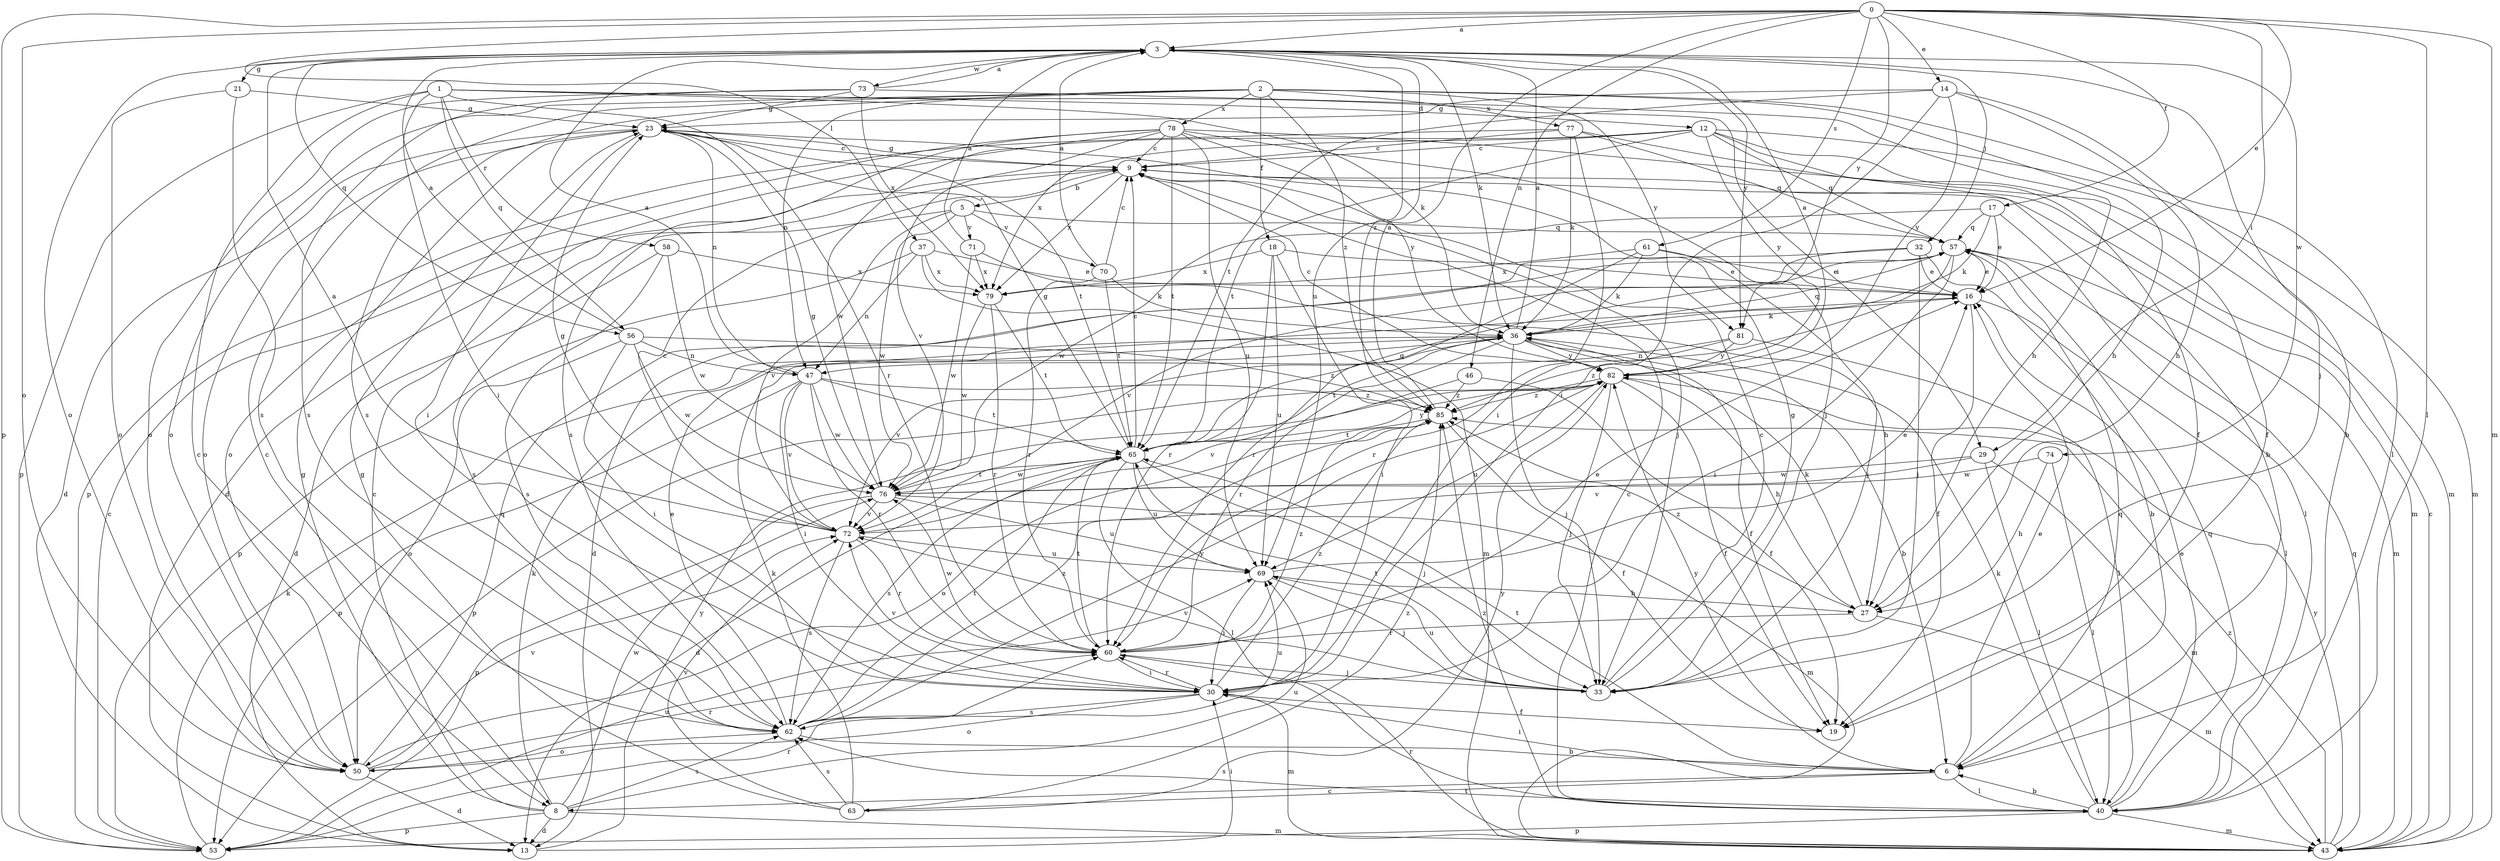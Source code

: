 strict digraph  {
0;
1;
2;
3;
5;
6;
8;
9;
12;
13;
14;
16;
17;
18;
19;
21;
23;
27;
29;
30;
32;
33;
36;
37;
40;
43;
46;
47;
50;
53;
56;
57;
58;
60;
61;
62;
63;
65;
69;
70;
71;
72;
73;
74;
76;
77;
78;
79;
81;
82;
85;
0 -> 3  [label=a];
0 -> 14  [label=e];
0 -> 16  [label=e];
0 -> 17  [label=f];
0 -> 29  [label=i];
0 -> 37  [label=l];
0 -> 40  [label=l];
0 -> 43  [label=m];
0 -> 46  [label=n];
0 -> 50  [label=o];
0 -> 53  [label=p];
0 -> 61  [label=s];
0 -> 69  [label=u];
0 -> 81  [label=y];
1 -> 8  [label=c];
1 -> 12  [label=d];
1 -> 29  [label=i];
1 -> 30  [label=i];
1 -> 36  [label=k];
1 -> 53  [label=p];
1 -> 56  [label=q];
1 -> 58  [label=r];
1 -> 60  [label=r];
2 -> 8  [label=c];
2 -> 18  [label=f];
2 -> 27  [label=h];
2 -> 40  [label=l];
2 -> 47  [label=n];
2 -> 50  [label=o];
2 -> 62  [label=s];
2 -> 77  [label=x];
2 -> 78  [label=x];
2 -> 81  [label=y];
2 -> 85  [label=z];
3 -> 21  [label=g];
3 -> 32  [label=j];
3 -> 33  [label=j];
3 -> 36  [label=k];
3 -> 50  [label=o];
3 -> 56  [label=q];
3 -> 73  [label=w];
3 -> 74  [label=w];
3 -> 81  [label=y];
3 -> 85  [label=z];
5 -> 57  [label=q];
5 -> 62  [label=s];
5 -> 70  [label=v];
5 -> 71  [label=v];
5 -> 72  [label=v];
5 -> 76  [label=w];
6 -> 8  [label=c];
6 -> 16  [label=e];
6 -> 30  [label=i];
6 -> 40  [label=l];
6 -> 57  [label=q];
6 -> 63  [label=t];
6 -> 65  [label=t];
6 -> 82  [label=y];
8 -> 9  [label=c];
8 -> 13  [label=d];
8 -> 23  [label=g];
8 -> 36  [label=k];
8 -> 43  [label=m];
8 -> 53  [label=p];
8 -> 62  [label=s];
8 -> 69  [label=u];
8 -> 76  [label=w];
9 -> 5  [label=b];
9 -> 23  [label=g];
9 -> 33  [label=j];
9 -> 43  [label=m];
9 -> 79  [label=x];
12 -> 6  [label=b];
12 -> 9  [label=c];
12 -> 13  [label=d];
12 -> 19  [label=f];
12 -> 43  [label=m];
12 -> 57  [label=q];
12 -> 65  [label=t];
12 -> 79  [label=x];
12 -> 82  [label=y];
13 -> 30  [label=i];
13 -> 82  [label=y];
14 -> 6  [label=b];
14 -> 23  [label=g];
14 -> 27  [label=h];
14 -> 30  [label=i];
14 -> 65  [label=t];
14 -> 82  [label=y];
16 -> 19  [label=f];
16 -> 36  [label=k];
16 -> 40  [label=l];
17 -> 16  [label=e];
17 -> 36  [label=k];
17 -> 40  [label=l];
17 -> 57  [label=q];
17 -> 76  [label=w];
18 -> 16  [label=e];
18 -> 30  [label=i];
18 -> 60  [label=r];
18 -> 69  [label=u];
18 -> 79  [label=x];
21 -> 23  [label=g];
21 -> 50  [label=o];
21 -> 62  [label=s];
23 -> 9  [label=c];
23 -> 13  [label=d];
23 -> 30  [label=i];
23 -> 47  [label=n];
23 -> 50  [label=o];
23 -> 65  [label=t];
27 -> 36  [label=k];
27 -> 43  [label=m];
27 -> 60  [label=r];
27 -> 85  [label=z];
29 -> 40  [label=l];
29 -> 43  [label=m];
29 -> 72  [label=v];
29 -> 76  [label=w];
30 -> 19  [label=f];
30 -> 43  [label=m];
30 -> 50  [label=o];
30 -> 60  [label=r];
30 -> 62  [label=s];
30 -> 72  [label=v];
30 -> 85  [label=z];
32 -> 6  [label=b];
32 -> 13  [label=d];
32 -> 16  [label=e];
32 -> 33  [label=j];
32 -> 72  [label=v];
33 -> 9  [label=c];
33 -> 23  [label=g];
33 -> 65  [label=t];
33 -> 69  [label=u];
33 -> 72  [label=v];
36 -> 3  [label=a];
36 -> 6  [label=b];
36 -> 19  [label=f];
36 -> 33  [label=j];
36 -> 57  [label=q];
36 -> 60  [label=r];
36 -> 65  [label=t];
36 -> 72  [label=v];
36 -> 82  [label=y];
37 -> 16  [label=e];
37 -> 43  [label=m];
37 -> 47  [label=n];
37 -> 53  [label=p];
37 -> 79  [label=x];
40 -> 6  [label=b];
40 -> 9  [label=c];
40 -> 16  [label=e];
40 -> 36  [label=k];
40 -> 43  [label=m];
40 -> 53  [label=p];
40 -> 57  [label=q];
40 -> 62  [label=s];
40 -> 85  [label=z];
43 -> 9  [label=c];
43 -> 57  [label=q];
43 -> 60  [label=r];
43 -> 82  [label=y];
43 -> 85  [label=z];
46 -> 19  [label=f];
46 -> 72  [label=v];
46 -> 85  [label=z];
47 -> 3  [label=a];
47 -> 30  [label=i];
47 -> 53  [label=p];
47 -> 60  [label=r];
47 -> 65  [label=t];
47 -> 72  [label=v];
47 -> 76  [label=w];
47 -> 85  [label=z];
50 -> 13  [label=d];
50 -> 57  [label=q];
50 -> 60  [label=r];
50 -> 72  [label=v];
53 -> 9  [label=c];
53 -> 36  [label=k];
53 -> 60  [label=r];
53 -> 69  [label=u];
56 -> 3  [label=a];
56 -> 30  [label=i];
56 -> 47  [label=n];
56 -> 50  [label=o];
56 -> 76  [label=w];
56 -> 85  [label=z];
57 -> 16  [label=e];
57 -> 30  [label=i];
57 -> 43  [label=m];
57 -> 60  [label=r];
58 -> 13  [label=d];
58 -> 62  [label=s];
58 -> 76  [label=w];
58 -> 79  [label=x];
60 -> 16  [label=e];
60 -> 30  [label=i];
60 -> 33  [label=j];
60 -> 65  [label=t];
60 -> 76  [label=w];
60 -> 85  [label=z];
61 -> 16  [label=e];
61 -> 33  [label=j];
61 -> 36  [label=k];
61 -> 60  [label=r];
61 -> 79  [label=x];
62 -> 6  [label=b];
62 -> 16  [label=e];
62 -> 50  [label=o];
62 -> 65  [label=t];
62 -> 69  [label=u];
62 -> 82  [label=y];
62 -> 85  [label=z];
63 -> 23  [label=g];
63 -> 36  [label=k];
63 -> 62  [label=s];
63 -> 72  [label=v];
63 -> 82  [label=y];
63 -> 85  [label=z];
65 -> 9  [label=c];
65 -> 13  [label=d];
65 -> 23  [label=g];
65 -> 33  [label=j];
65 -> 40  [label=l];
65 -> 57  [label=q];
65 -> 62  [label=s];
65 -> 69  [label=u];
65 -> 76  [label=w];
65 -> 82  [label=y];
69 -> 16  [label=e];
69 -> 27  [label=h];
69 -> 30  [label=i];
69 -> 33  [label=j];
70 -> 3  [label=a];
70 -> 9  [label=c];
70 -> 36  [label=k];
70 -> 60  [label=r];
70 -> 65  [label=t];
71 -> 3  [label=a];
71 -> 27  [label=h];
71 -> 76  [label=w];
71 -> 79  [label=x];
72 -> 3  [label=a];
72 -> 9  [label=c];
72 -> 23  [label=g];
72 -> 60  [label=r];
72 -> 62  [label=s];
72 -> 69  [label=u];
73 -> 3  [label=a];
73 -> 23  [label=g];
73 -> 27  [label=h];
73 -> 50  [label=o];
73 -> 62  [label=s];
73 -> 79  [label=x];
74 -> 27  [label=h];
74 -> 40  [label=l];
74 -> 76  [label=w];
76 -> 23  [label=g];
76 -> 43  [label=m];
76 -> 53  [label=p];
76 -> 65  [label=t];
76 -> 69  [label=u];
76 -> 72  [label=v];
77 -> 9  [label=c];
77 -> 19  [label=f];
77 -> 30  [label=i];
77 -> 36  [label=k];
77 -> 53  [label=p];
77 -> 57  [label=q];
78 -> 9  [label=c];
78 -> 33  [label=j];
78 -> 43  [label=m];
78 -> 50  [label=o];
78 -> 62  [label=s];
78 -> 65  [label=t];
78 -> 69  [label=u];
78 -> 72  [label=v];
78 -> 76  [label=w];
78 -> 82  [label=y];
79 -> 60  [label=r];
79 -> 65  [label=t];
79 -> 76  [label=w];
81 -> 40  [label=l];
81 -> 47  [label=n];
81 -> 82  [label=y];
81 -> 85  [label=z];
82 -> 3  [label=a];
82 -> 9  [label=c];
82 -> 19  [label=f];
82 -> 27  [label=h];
82 -> 33  [label=j];
82 -> 53  [label=p];
82 -> 69  [label=u];
82 -> 85  [label=z];
85 -> 3  [label=a];
85 -> 19  [label=f];
85 -> 50  [label=o];
85 -> 65  [label=t];
}
